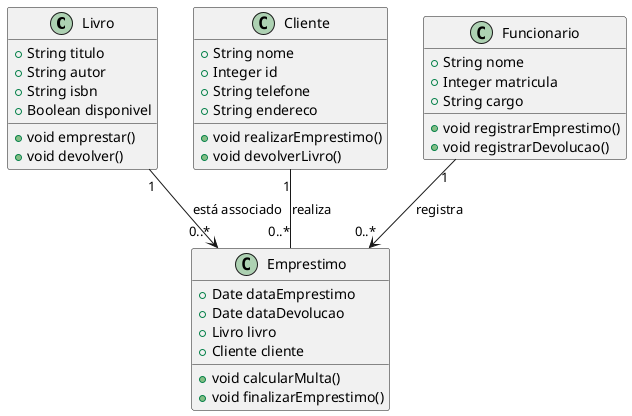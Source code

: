 @startuml Diagrama de Classe - Biblioteca
' Classe Livro
class Livro {
    + String titulo
    + String autor
    + String isbn
    + Boolean disponivel
    + void emprestar()
    + void devolver()
}

' Classe Cliente
class Cliente {
    + String nome
    + Integer id
    + String telefone
    + String endereco
    + void realizarEmprestimo()
    + void devolverLivro()
}

' Classe Empréstimo
class Emprestimo {
    + Date dataEmprestimo
    + Date dataDevolucao
    + Livro livro
    + Cliente cliente
    + void calcularMulta()
    + void finalizarEmprestimo()
}

' Classe Funcionário
class Funcionario {
    + String nome
    + Integer matricula
    + String cargo
    + void registrarEmprestimo()
    + void registrarDevolucao()
}

' Relacionamentos
Cliente "1" -- "0..*" Emprestimo : realiza
Livro "1" --> "0..*" Emprestimo : está associado
Funcionario "1" --> "0..*" Emprestimo : registra

@enduml
